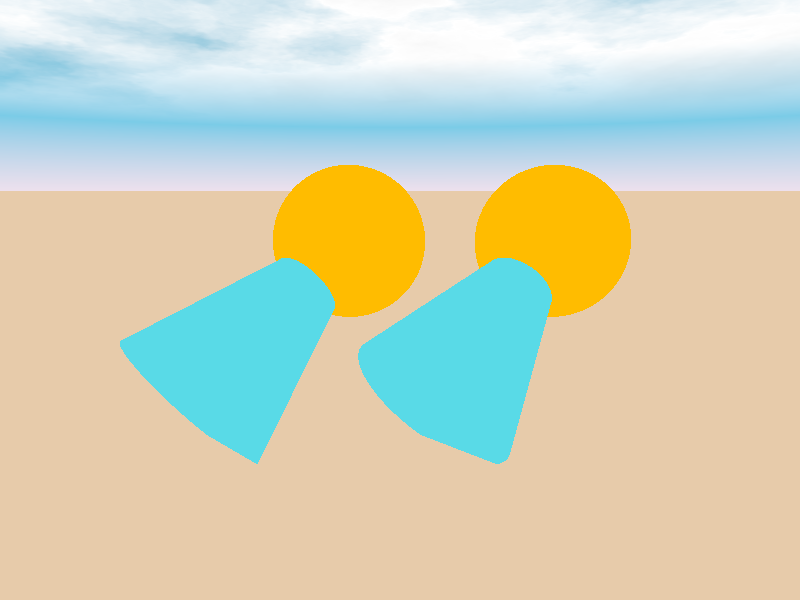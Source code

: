 // 4_csg_sample2.pov

#include "colors.inc"  
#include "skies.inc"  
#include "shapes.inc"
#include "textures.inc"
#include "woods.inc"
#include "stones.inc"                                        
#include "glass.inc"
#include "metals.inc"
  
camera{ 
  location <0.0, 2.0, -11.0> 
  look_at  <0.0, 0.0, 0.0>
} 
    
light_source { 
  <0.0,5.0,-3.0> 
  color rgb <1.0, 1.0, 1.0> *3.0
}   

sky_sphere {
  S_Cloud2
}
plane {
  y, -2.5
  pigment { color rgb <0.8,0.6,0.4> }
}  

merge {  
  sphere{ <3.0, 1.0, 1.0> 1.5
    texture{Orange_Glass}
  }
  cone{
    <0.5, -1.5,  -1.5>, 1.5  
    <3.5, 1.5, 1.5>, 0.1
    texture{Dark_Green_Glass}
  }
 
}       
   
   
union {  
  sphere{ <-1.0, 1.0, 1.0> 1.5
    texture{Orange_Glass}
  }
  cone{
    <-3.5, -1.5,  -1.5>, 1.5  
    <-0.5, 1.5, 1.5>, 0.1
    texture{Dark_Green_Glass}
  }
 
}       